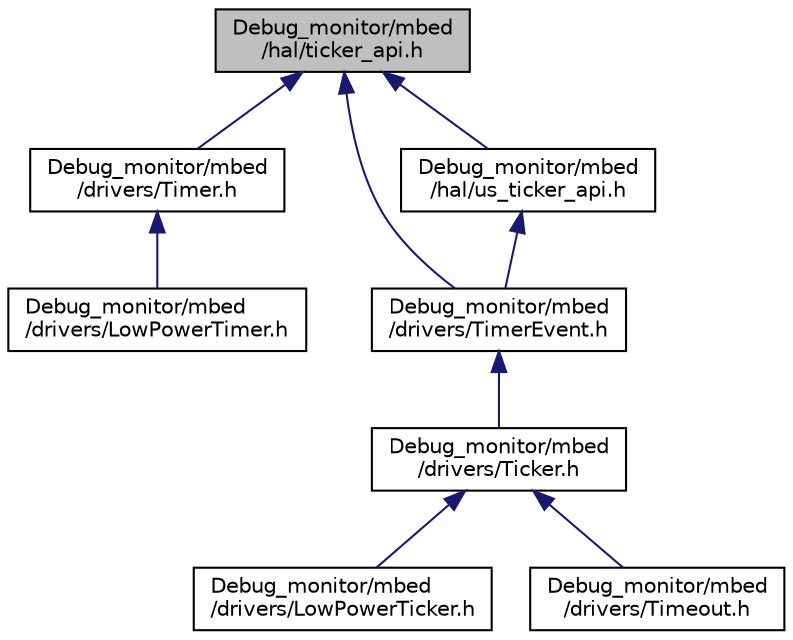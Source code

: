 digraph "Debug_monitor/mbed/hal/ticker_api.h"
{
 // LATEX_PDF_SIZE
  edge [fontname="Helvetica",fontsize="10",labelfontname="Helvetica",labelfontsize="10"];
  node [fontname="Helvetica",fontsize="10",shape=record];
  Node1 [label="Debug_monitor/mbed\l/hal/ticker_api.h",height=0.2,width=0.4,color="black", fillcolor="grey75", style="filled", fontcolor="black",tooltip=" "];
  Node1 -> Node2 [dir="back",color="midnightblue",fontsize="10",style="solid",fontname="Helvetica"];
  Node2 [label="Debug_monitor/mbed\l/drivers/Timer.h",height=0.2,width=0.4,color="black", fillcolor="white", style="filled",URL="$_timer_8h.html",tooltip=" "];
  Node2 -> Node3 [dir="back",color="midnightblue",fontsize="10",style="solid",fontname="Helvetica"];
  Node3 [label="Debug_monitor/mbed\l/drivers/LowPowerTimer.h",height=0.2,width=0.4,color="black", fillcolor="white", style="filled",URL="$_low_power_timer_8h.html",tooltip=" "];
  Node1 -> Node4 [dir="back",color="midnightblue",fontsize="10",style="solid",fontname="Helvetica"];
  Node4 [label="Debug_monitor/mbed\l/drivers/TimerEvent.h",height=0.2,width=0.4,color="black", fillcolor="white", style="filled",URL="$_timer_event_8h.html",tooltip=" "];
  Node4 -> Node5 [dir="back",color="midnightblue",fontsize="10",style="solid",fontname="Helvetica"];
  Node5 [label="Debug_monitor/mbed\l/drivers/Ticker.h",height=0.2,width=0.4,color="black", fillcolor="white", style="filled",URL="$_ticker_8h.html",tooltip=" "];
  Node5 -> Node6 [dir="back",color="midnightblue",fontsize="10",style="solid",fontname="Helvetica"];
  Node6 [label="Debug_monitor/mbed\l/drivers/LowPowerTicker.h",height=0.2,width=0.4,color="black", fillcolor="white", style="filled",URL="$_low_power_ticker_8h.html",tooltip=" "];
  Node5 -> Node7 [dir="back",color="midnightblue",fontsize="10",style="solid",fontname="Helvetica"];
  Node7 [label="Debug_monitor/mbed\l/drivers/Timeout.h",height=0.2,width=0.4,color="black", fillcolor="white", style="filled",URL="$_timeout_8h.html",tooltip=" "];
  Node1 -> Node8 [dir="back",color="midnightblue",fontsize="10",style="solid",fontname="Helvetica"];
  Node8 [label="Debug_monitor/mbed\l/hal/us_ticker_api.h",height=0.2,width=0.4,color="black", fillcolor="white", style="filled",URL="$us__ticker__api_8h.html",tooltip=" "];
  Node8 -> Node4 [dir="back",color="midnightblue",fontsize="10",style="solid",fontname="Helvetica"];
}
